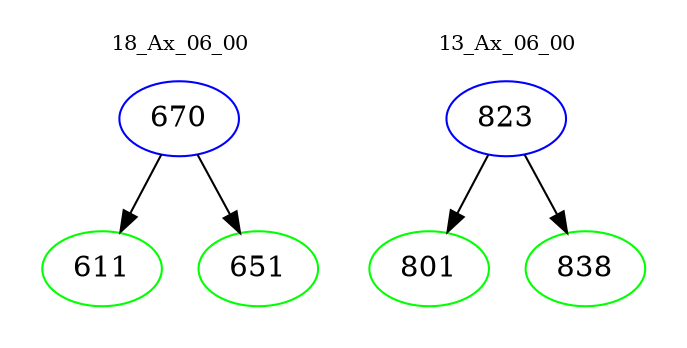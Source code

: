 digraph{
subgraph cluster_0 {
color = white
label = "18_Ax_06_00";
fontsize=10;
T0_670 [label="670", color="blue"]
T0_670 -> T0_611 [color="black"]
T0_611 [label="611", color="green"]
T0_670 -> T0_651 [color="black"]
T0_651 [label="651", color="green"]
}
subgraph cluster_1 {
color = white
label = "13_Ax_06_00";
fontsize=10;
T1_823 [label="823", color="blue"]
T1_823 -> T1_801 [color="black"]
T1_801 [label="801", color="green"]
T1_823 -> T1_838 [color="black"]
T1_838 [label="838", color="green"]
}
}
